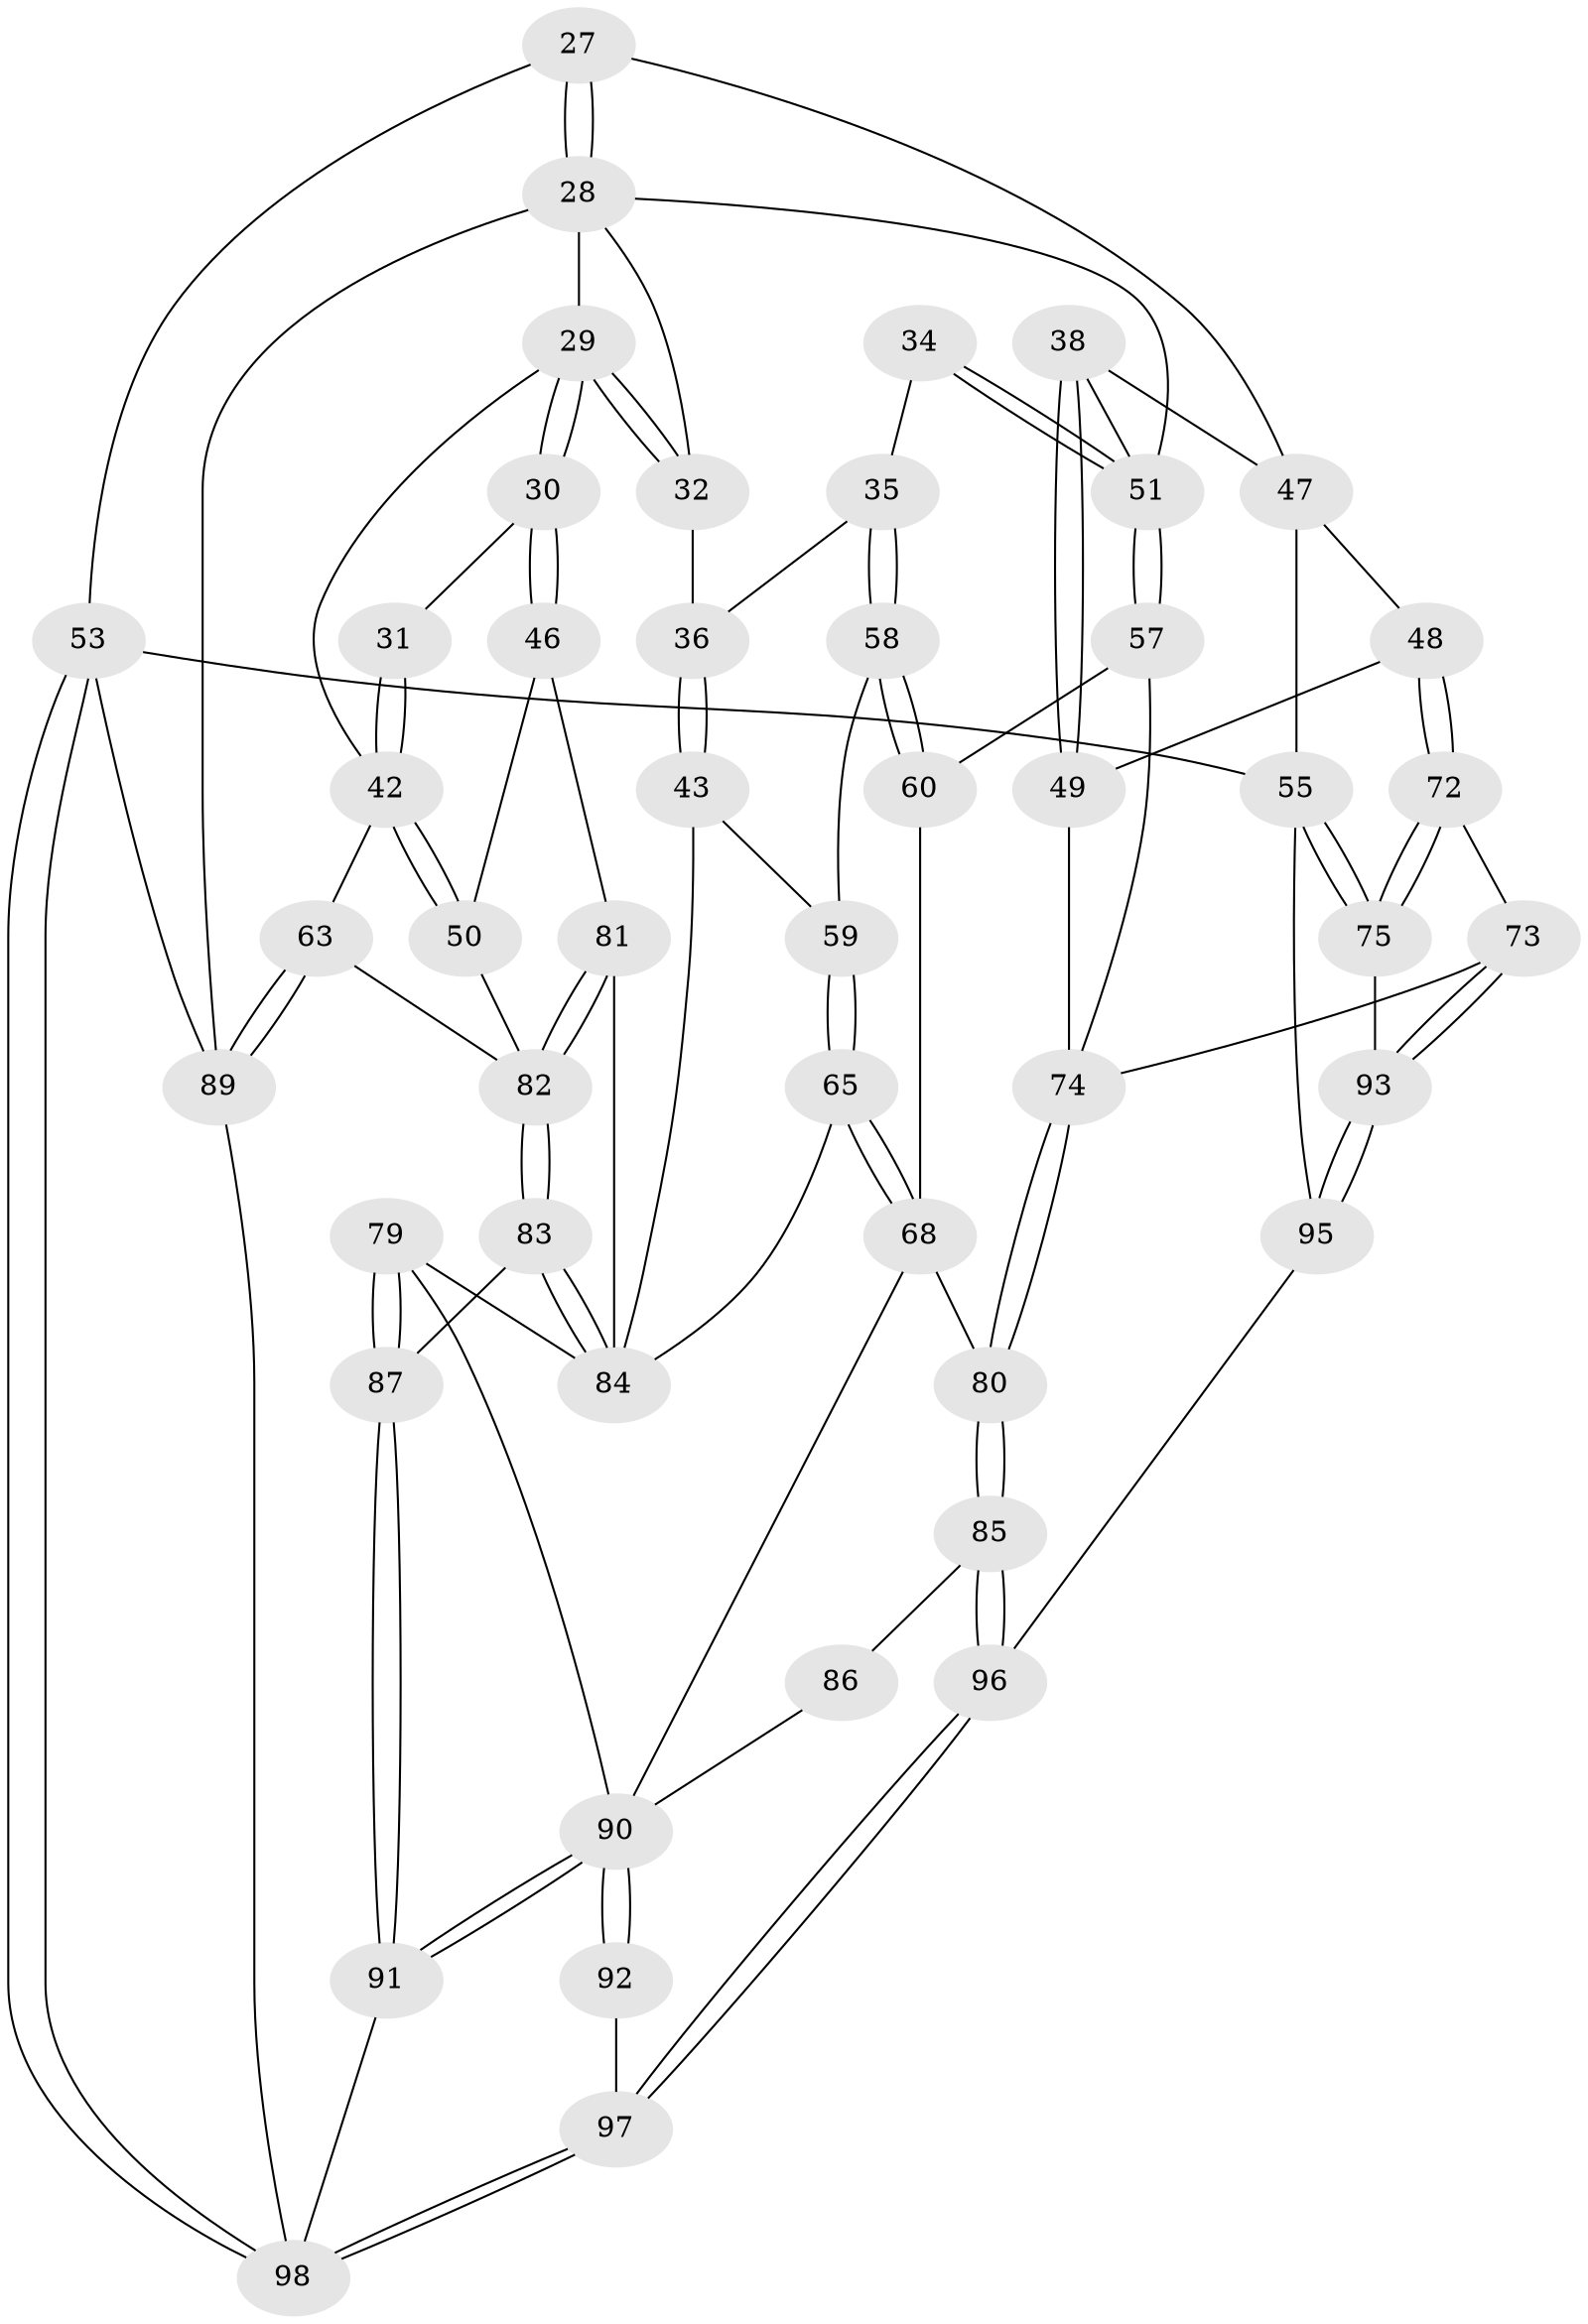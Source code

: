 // original degree distribution, {3: 0.030612244897959183, 6: 0.20408163265306123, 5: 0.5612244897959183, 4: 0.20408163265306123}
// Generated by graph-tools (version 1.1) at 2025/00/03/09/25 05:00:27]
// undirected, 49 vertices, 113 edges
graph export_dot {
graph [start="1"]
  node [color=gray90,style=filled];
  27 [pos="+0.7040062072108785+0.1879966218714118",super="+14"];
  28 [pos="+0.6013261107209251+0.2989662996573505",super="+22+15"];
  29 [pos="+0.2782961564137052+0.32448545944423973",super="+21+16+20"];
  30 [pos="+0.263361575583752+0.34126557122166734"];
  31 [pos="+0.06693106741901039+0.2301470216257002"];
  32 [pos="+0.42446877179068765+0.34049456327163247",super="+23"];
  34 [pos="+0.5785252470146495+0.37946887994622697"];
  35 [pos="+0.5558897854724254+0.3973688247994212"];
  36 [pos="+0.4271970057756508+0.34453596908356215"];
  38 [pos="+0.7578803593450626+0.3906871240885534"];
  42 [pos="+0.12588882572526267+0.42224094701682",super="+18"];
  43 [pos="+0.38327596588108465+0.4723207392836665"];
  46 [pos="+0.2509158862300045+0.39957060903617597"];
  47 [pos="+0.9619789810118791+0.4173847901269363",super="+41+26"];
  48 [pos="+0.8763820591058895+0.5161588532175047"];
  49 [pos="+0.7894923641218359+0.5019678162552154"];
  50 [pos="+0.1319041594554596+0.4352761040201686"];
  51 [pos="+0.6708054191332751+0.5081785892818982",super="+39+33"];
  53 [pos="+1+1",super="+2"];
  55 [pos="+1+0.7353633930564978",super="+54+52+40"];
  57 [pos="+0.6767065745951298+0.5654862263210843"];
  58 [pos="+0.531238905990252+0.46450577978827096"];
  59 [pos="+0.5040255924404141+0.47646829463374346"];
  60 [pos="+0.54184783144078+0.4805077085626949"];
  63 [pos="+0+0.6525164086298346",super="+19"];
  65 [pos="+0.45597032450189096+0.5965556194638991"];
  68 [pos="+0.4811865939783077+0.6243143287098998",super="+67"];
  72 [pos="+0.9321920013775314+0.6813838871732495"];
  73 [pos="+0.864724241203589+0.7014978218014957"];
  74 [pos="+0.6857787054950297+0.7123674643139944",super="+56"];
  75 [pos="+1+0.701211694903943"];
  79 [pos="+0.3196828634229695+0.6864942606923965"];
  80 [pos="+0.6668442198844768+0.7304616155599022"];
  81 [pos="+0.2104546931031346+0.6491673610589835",super="+71+64"];
  82 [pos="+0+0.6707207490354796",super="+62"];
  83 [pos="+0.14536625756841612+0.7543797766749618"];
  84 [pos="+0.2040766041151943+0.7030245656455487",super="+70+66+44"];
  85 [pos="+0.657361008245439+0.756474683448872"];
  86 [pos="+0.6536929414364684+0.7586251982436364"];
  87 [pos="+0.19017792875354167+0.7836860495300825"];
  89 [pos="+0+1",super="+4"];
  90 [pos="+0.33555072270310876+1",super="+78+88"];
  91 [pos="+0.31216255499899376+1"];
  92 [pos="+0.5043071645732354+0.9002047849611353"];
  93 [pos="+0.8638240780117822+0.875101127514251"];
  95 [pos="+0.8588997304514508+0.8989767811095767"];
  96 [pos="+0.7770502334759088+0.9675198518465643"];
  97 [pos="+0.7802182654530982+1"];
  98 [pos="+0.8132403412932081+1",super="+94"];
  27 -- 28 [weight=3];
  27 -- 28;
  27 -- 47 [weight=2];
  27 -- 53;
  28 -- 51;
  28 -- 32;
  28 -- 89 [weight=2];
  28 -- 29 [weight=2];
  29 -- 30;
  29 -- 30;
  29 -- 32 [weight=2];
  29 -- 32;
  29 -- 42;
  30 -- 31;
  30 -- 46;
  30 -- 46;
  31 -- 42 [weight=2];
  31 -- 42;
  32 -- 36;
  34 -- 35;
  34 -- 51 [weight=2];
  34 -- 51;
  35 -- 36;
  35 -- 58;
  35 -- 58;
  36 -- 43;
  36 -- 43;
  38 -- 49;
  38 -- 49;
  38 -- 51;
  38 -- 47;
  42 -- 50;
  42 -- 50;
  42 -- 63;
  43 -- 59;
  43 -- 84;
  46 -- 50;
  46 -- 81;
  47 -- 48;
  47 -- 55 [weight=3];
  48 -- 49;
  48 -- 72;
  48 -- 72;
  49 -- 74;
  50 -- 82;
  51 -- 57;
  51 -- 57;
  53 -- 98;
  53 -- 98;
  53 -- 89 [weight=2];
  53 -- 55 [weight=2];
  55 -- 75;
  55 -- 75;
  55 -- 95;
  57 -- 60;
  57 -- 74;
  58 -- 59;
  58 -- 60;
  58 -- 60;
  59 -- 65;
  59 -- 65;
  60 -- 68;
  63 -- 89 [weight=2];
  63 -- 89;
  63 -- 82;
  65 -- 68;
  65 -- 68;
  65 -- 84;
  68 -- 90;
  68 -- 80;
  72 -- 73;
  72 -- 75;
  72 -- 75;
  73 -- 74;
  73 -- 93;
  73 -- 93;
  74 -- 80;
  74 -- 80;
  75 -- 93;
  79 -- 87;
  79 -- 87;
  79 -- 84;
  79 -- 90;
  80 -- 85;
  80 -- 85;
  81 -- 82 [weight=2];
  81 -- 82;
  81 -- 84 [weight=2];
  82 -- 83;
  82 -- 83;
  83 -- 84;
  83 -- 84;
  83 -- 87;
  85 -- 86;
  85 -- 96;
  85 -- 96;
  86 -- 90 [weight=2];
  87 -- 91;
  87 -- 91;
  89 -- 98;
  90 -- 91;
  90 -- 91;
  90 -- 92 [weight=2];
  90 -- 92;
  91 -- 98;
  92 -- 97;
  93 -- 95;
  93 -- 95;
  95 -- 96;
  96 -- 97;
  96 -- 97;
  97 -- 98;
  97 -- 98;
}
